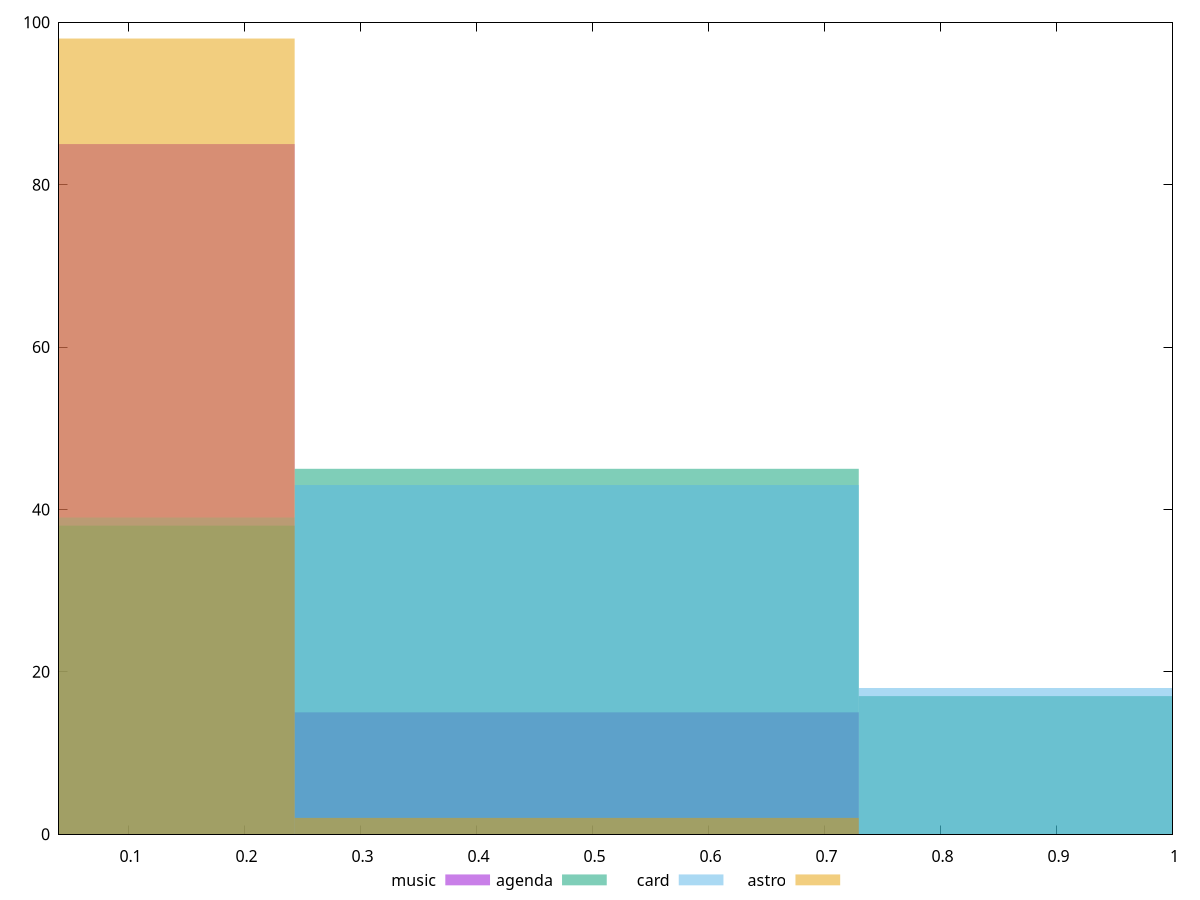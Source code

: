reset

$music <<EOF
0.4863482884616445 15
0 85
EOF

$agenda <<EOF
0.4863482884616445 45
0.972696576923289 17
0 38
EOF

$card <<EOF
0.4863482884616445 43
0.972696576923289 18
0 39
EOF

$astro <<EOF
0 98
0.4863482884616445 2
EOF

set key outside below
set boxwidth 0.4863482884616445
set xrange [0.04:1]
set yrange [0:100]
set trange [0:100]
set style fill transparent solid 0.5 noborder
set terminal svg size 640, 520 enhanced background rgb 'white'
set output "reports/report_00028_2021-02-24T12-49-42.674Z/unused-javascript/comparison/histogram/all_score.svg"

plot $music title "music" with boxes, \
     $agenda title "agenda" with boxes, \
     $card title "card" with boxes, \
     $astro title "astro" with boxes

reset
